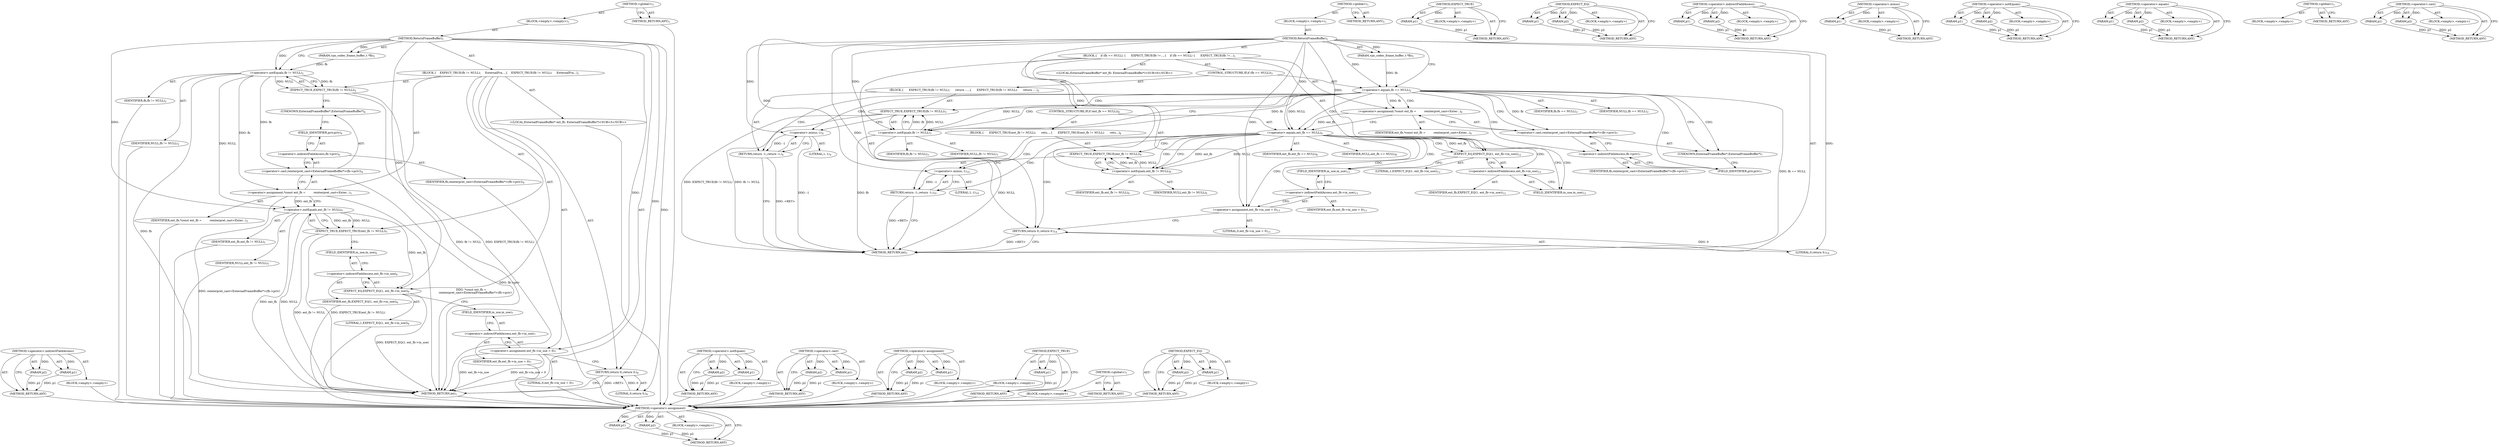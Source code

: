 digraph "&lt;operator&gt;.cast" {
vulnerable_79 [label=<(METHOD,&lt;operator&gt;.indirectFieldAccess)>];
vulnerable_80 [label=<(PARAM,p1)>];
vulnerable_81 [label=<(PARAM,p2)>];
vulnerable_82 [label=<(BLOCK,&lt;empty&gt;,&lt;empty&gt;)>];
vulnerable_83 [label=<(METHOD_RETURN,ANY)>];
vulnerable_6 [label=<(METHOD,&lt;global&gt;)<SUB>1</SUB>>];
vulnerable_7 [label=<(BLOCK,&lt;empty&gt;,&lt;empty&gt;)<SUB>1</SUB>>];
vulnerable_8 [label=<(METHOD,ReturnFrameBuffer)<SUB>1</SUB>>];
vulnerable_9 [label=<(PARAM,vpx_codec_frame_buffer_t *fb)<SUB>1</SUB>>];
vulnerable_10 [label=<(BLOCK,{
    EXPECT_TRUE(fb != NULL);
     ExternalFra...,{
    EXPECT_TRUE(fb != NULL);
     ExternalFra...)<SUB>1</SUB>>];
vulnerable_11 [label=<(EXPECT_TRUE,EXPECT_TRUE(fb != NULL))<SUB>2</SUB>>];
vulnerable_12 [label=<(&lt;operator&gt;.notEquals,fb != NULL)<SUB>2</SUB>>];
vulnerable_13 [label=<(IDENTIFIER,fb,fb != NULL)<SUB>2</SUB>>];
vulnerable_14 [label=<(IDENTIFIER,NULL,fb != NULL)<SUB>2</SUB>>];
vulnerable_15 [label="<(LOCAL,ExternalFrameBuffer* ext_fb: ExternalFrameBuffer*)<SUB>3</SUB>>"];
vulnerable_16 [label=<(&lt;operator&gt;.assignment,*const ext_fb =
         reinterpret_cast&lt;Exter...)<SUB>3</SUB>>];
vulnerable_17 [label=<(IDENTIFIER,ext_fb,*const ext_fb =
         reinterpret_cast&lt;Exter...)<SUB>3</SUB>>];
vulnerable_18 [label=<(&lt;operator&gt;.cast,reinterpret_cast&lt;ExternalFrameBuffer*&gt;(fb-&gt;priv))<SUB>4</SUB>>];
vulnerable_19 [label=<(UNKNOWN,ExternalFrameBuffer*,ExternalFrameBuffer*)<SUB>4</SUB>>];
vulnerable_20 [label=<(&lt;operator&gt;.indirectFieldAccess,fb-&gt;priv)<SUB>4</SUB>>];
vulnerable_21 [label=<(IDENTIFIER,fb,reinterpret_cast&lt;ExternalFrameBuffer*&gt;(fb-&gt;priv))<SUB>4</SUB>>];
vulnerable_22 [label=<(FIELD_IDENTIFIER,priv,priv)<SUB>4</SUB>>];
vulnerable_23 [label=<(EXPECT_TRUE,EXPECT_TRUE(ext_fb != NULL))<SUB>5</SUB>>];
vulnerable_24 [label=<(&lt;operator&gt;.notEquals,ext_fb != NULL)<SUB>5</SUB>>];
vulnerable_25 [label=<(IDENTIFIER,ext_fb,ext_fb != NULL)<SUB>5</SUB>>];
vulnerable_26 [label=<(IDENTIFIER,NULL,ext_fb != NULL)<SUB>5</SUB>>];
vulnerable_27 [label=<(EXPECT_EQ,EXPECT_EQ(1, ext_fb-&gt;in_use))<SUB>6</SUB>>];
vulnerable_28 [label=<(LITERAL,1,EXPECT_EQ(1, ext_fb-&gt;in_use))<SUB>6</SUB>>];
vulnerable_29 [label=<(&lt;operator&gt;.indirectFieldAccess,ext_fb-&gt;in_use)<SUB>6</SUB>>];
vulnerable_30 [label=<(IDENTIFIER,ext_fb,EXPECT_EQ(1, ext_fb-&gt;in_use))<SUB>6</SUB>>];
vulnerable_31 [label=<(FIELD_IDENTIFIER,in_use,in_use)<SUB>6</SUB>>];
vulnerable_32 [label=<(&lt;operator&gt;.assignment,ext_fb-&gt;in_use = 0)<SUB>7</SUB>>];
vulnerable_33 [label=<(&lt;operator&gt;.indirectFieldAccess,ext_fb-&gt;in_use)<SUB>7</SUB>>];
vulnerable_34 [label=<(IDENTIFIER,ext_fb,ext_fb-&gt;in_use = 0)<SUB>7</SUB>>];
vulnerable_35 [label=<(FIELD_IDENTIFIER,in_use,in_use)<SUB>7</SUB>>];
vulnerable_36 [label=<(LITERAL,0,ext_fb-&gt;in_use = 0)<SUB>7</SUB>>];
vulnerable_37 [label=<(RETURN,return 0;,return 0;)<SUB>8</SUB>>];
vulnerable_38 [label=<(LITERAL,0,return 0;)<SUB>8</SUB>>];
vulnerable_39 [label=<(METHOD_RETURN,int)<SUB>1</SUB>>];
vulnerable_41 [label=<(METHOD_RETURN,ANY)<SUB>1</SUB>>];
vulnerable_64 [label=<(METHOD,&lt;operator&gt;.notEquals)>];
vulnerable_65 [label=<(PARAM,p1)>];
vulnerable_66 [label=<(PARAM,p2)>];
vulnerable_67 [label=<(BLOCK,&lt;empty&gt;,&lt;empty&gt;)>];
vulnerable_68 [label=<(METHOD_RETURN,ANY)>];
vulnerable_74 [label=<(METHOD,&lt;operator&gt;.cast)>];
vulnerable_75 [label=<(PARAM,p1)>];
vulnerable_76 [label=<(PARAM,p2)>];
vulnerable_77 [label=<(BLOCK,&lt;empty&gt;,&lt;empty&gt;)>];
vulnerable_78 [label=<(METHOD_RETURN,ANY)>];
vulnerable_69 [label=<(METHOD,&lt;operator&gt;.assignment)>];
vulnerable_70 [label=<(PARAM,p1)>];
vulnerable_71 [label=<(PARAM,p2)>];
vulnerable_72 [label=<(BLOCK,&lt;empty&gt;,&lt;empty&gt;)>];
vulnerable_73 [label=<(METHOD_RETURN,ANY)>];
vulnerable_60 [label=<(METHOD,EXPECT_TRUE)>];
vulnerable_61 [label=<(PARAM,p1)>];
vulnerable_62 [label=<(BLOCK,&lt;empty&gt;,&lt;empty&gt;)>];
vulnerable_63 [label=<(METHOD_RETURN,ANY)>];
vulnerable_54 [label=<(METHOD,&lt;global&gt;)<SUB>1</SUB>>];
vulnerable_55 [label=<(BLOCK,&lt;empty&gt;,&lt;empty&gt;)>];
vulnerable_56 [label=<(METHOD_RETURN,ANY)>];
vulnerable_84 [label=<(METHOD,EXPECT_EQ)>];
vulnerable_85 [label=<(PARAM,p1)>];
vulnerable_86 [label=<(PARAM,p2)>];
vulnerable_87 [label=<(BLOCK,&lt;empty&gt;,&lt;empty&gt;)>];
vulnerable_88 [label=<(METHOD_RETURN,ANY)>];
fixed_94 [label=<(METHOD,&lt;operator&gt;.assignment)>];
fixed_95 [label=<(PARAM,p1)>];
fixed_96 [label=<(PARAM,p2)>];
fixed_97 [label=<(BLOCK,&lt;empty&gt;,&lt;empty&gt;)>];
fixed_98 [label=<(METHOD_RETURN,ANY)>];
fixed_6 [label=<(METHOD,&lt;global&gt;)<SUB>1</SUB>>];
fixed_7 [label=<(BLOCK,&lt;empty&gt;,&lt;empty&gt;)<SUB>1</SUB>>];
fixed_8 [label=<(METHOD,ReturnFrameBuffer)<SUB>1</SUB>>];
fixed_9 [label=<(PARAM,vpx_codec_frame_buffer_t *fb)<SUB>1</SUB>>];
fixed_10 [label=<(BLOCK,{
    if (fb == NULL) {
      EXPECT_TRUE(fb !=...,{
    if (fb == NULL) {
      EXPECT_TRUE(fb !=...)<SUB>1</SUB>>];
fixed_11 [label=<(CONTROL_STRUCTURE,IF,if (fb == NULL))<SUB>2</SUB>>];
fixed_12 [label=<(&lt;operator&gt;.equals,fb == NULL)<SUB>2</SUB>>];
fixed_13 [label=<(IDENTIFIER,fb,fb == NULL)<SUB>2</SUB>>];
fixed_14 [label=<(IDENTIFIER,NULL,fb == NULL)<SUB>2</SUB>>];
fixed_15 [label=<(BLOCK,{
      EXPECT_TRUE(fb != NULL);
      return -...,{
      EXPECT_TRUE(fb != NULL);
      return -...)<SUB>2</SUB>>];
fixed_16 [label=<(EXPECT_TRUE,EXPECT_TRUE(fb != NULL))<SUB>3</SUB>>];
fixed_17 [label=<(&lt;operator&gt;.notEquals,fb != NULL)<SUB>3</SUB>>];
fixed_18 [label=<(IDENTIFIER,fb,fb != NULL)<SUB>3</SUB>>];
fixed_19 [label=<(IDENTIFIER,NULL,fb != NULL)<SUB>3</SUB>>];
fixed_20 [label=<(RETURN,return -1;,return -1;)<SUB>4</SUB>>];
fixed_21 [label=<(&lt;operator&gt;.minus,-1)<SUB>4</SUB>>];
fixed_22 [label=<(LITERAL,1,-1)<SUB>4</SUB>>];
fixed_23 [label="<(LOCAL,ExternalFrameBuffer* ext_fb: ExternalFrameBuffer*)<SUB>6</SUB>>"];
fixed_24 [label=<(&lt;operator&gt;.assignment,*const ext_fb =
         reinterpret_cast&lt;Exter...)<SUB>6</SUB>>];
fixed_25 [label=<(IDENTIFIER,ext_fb,*const ext_fb =
         reinterpret_cast&lt;Exter...)<SUB>6</SUB>>];
fixed_26 [label=<(&lt;operator&gt;.cast,reinterpret_cast&lt;ExternalFrameBuffer*&gt;(fb-&gt;priv))<SUB>7</SUB>>];
fixed_27 [label=<(UNKNOWN,ExternalFrameBuffer*,ExternalFrameBuffer*)<SUB>7</SUB>>];
fixed_28 [label=<(&lt;operator&gt;.indirectFieldAccess,fb-&gt;priv)<SUB>7</SUB>>];
fixed_29 [label=<(IDENTIFIER,fb,reinterpret_cast&lt;ExternalFrameBuffer*&gt;(fb-&gt;priv))<SUB>7</SUB>>];
fixed_30 [label=<(FIELD_IDENTIFIER,priv,priv)<SUB>7</SUB>>];
fixed_31 [label=<(CONTROL_STRUCTURE,IF,if (ext_fb == NULL))<SUB>8</SUB>>];
fixed_32 [label=<(&lt;operator&gt;.equals,ext_fb == NULL)<SUB>8</SUB>>];
fixed_33 [label=<(IDENTIFIER,ext_fb,ext_fb == NULL)<SUB>8</SUB>>];
fixed_34 [label=<(IDENTIFIER,NULL,ext_fb == NULL)<SUB>8</SUB>>];
fixed_35 [label=<(BLOCK,{
      EXPECT_TRUE(ext_fb != NULL);
      retu...,{
      EXPECT_TRUE(ext_fb != NULL);
      retu...)<SUB>8</SUB>>];
fixed_36 [label=<(EXPECT_TRUE,EXPECT_TRUE(ext_fb != NULL))<SUB>9</SUB>>];
fixed_37 [label=<(&lt;operator&gt;.notEquals,ext_fb != NULL)<SUB>9</SUB>>];
fixed_38 [label=<(IDENTIFIER,ext_fb,ext_fb != NULL)<SUB>9</SUB>>];
fixed_39 [label=<(IDENTIFIER,NULL,ext_fb != NULL)<SUB>9</SUB>>];
fixed_40 [label=<(RETURN,return -1;,return -1;)<SUB>10</SUB>>];
fixed_41 [label=<(&lt;operator&gt;.minus,-1)<SUB>10</SUB>>];
fixed_42 [label=<(LITERAL,1,-1)<SUB>10</SUB>>];
fixed_43 [label=<(EXPECT_EQ,EXPECT_EQ(1, ext_fb-&gt;in_use))<SUB>12</SUB>>];
fixed_44 [label=<(LITERAL,1,EXPECT_EQ(1, ext_fb-&gt;in_use))<SUB>12</SUB>>];
fixed_45 [label=<(&lt;operator&gt;.indirectFieldAccess,ext_fb-&gt;in_use)<SUB>12</SUB>>];
fixed_46 [label=<(IDENTIFIER,ext_fb,EXPECT_EQ(1, ext_fb-&gt;in_use))<SUB>12</SUB>>];
fixed_47 [label=<(FIELD_IDENTIFIER,in_use,in_use)<SUB>12</SUB>>];
fixed_48 [label=<(&lt;operator&gt;.assignment,ext_fb-&gt;in_use = 0)<SUB>13</SUB>>];
fixed_49 [label=<(&lt;operator&gt;.indirectFieldAccess,ext_fb-&gt;in_use)<SUB>13</SUB>>];
fixed_50 [label=<(IDENTIFIER,ext_fb,ext_fb-&gt;in_use = 0)<SUB>13</SUB>>];
fixed_51 [label=<(FIELD_IDENTIFIER,in_use,in_use)<SUB>13</SUB>>];
fixed_52 [label=<(LITERAL,0,ext_fb-&gt;in_use = 0)<SUB>13</SUB>>];
fixed_53 [label=<(RETURN,return 0;,return 0;)<SUB>14</SUB>>];
fixed_54 [label=<(LITERAL,0,return 0;)<SUB>14</SUB>>];
fixed_55 [label=<(METHOD_RETURN,int)<SUB>1</SUB>>];
fixed_57 [label=<(METHOD_RETURN,ANY)<SUB>1</SUB>>];
fixed_81 [label=<(METHOD,EXPECT_TRUE)>];
fixed_82 [label=<(PARAM,p1)>];
fixed_83 [label=<(BLOCK,&lt;empty&gt;,&lt;empty&gt;)>];
fixed_84 [label=<(METHOD_RETURN,ANY)>];
fixed_109 [label=<(METHOD,EXPECT_EQ)>];
fixed_110 [label=<(PARAM,p1)>];
fixed_111 [label=<(PARAM,p2)>];
fixed_112 [label=<(BLOCK,&lt;empty&gt;,&lt;empty&gt;)>];
fixed_113 [label=<(METHOD_RETURN,ANY)>];
fixed_104 [label=<(METHOD,&lt;operator&gt;.indirectFieldAccess)>];
fixed_105 [label=<(PARAM,p1)>];
fixed_106 [label=<(PARAM,p2)>];
fixed_107 [label=<(BLOCK,&lt;empty&gt;,&lt;empty&gt;)>];
fixed_108 [label=<(METHOD_RETURN,ANY)>];
fixed_90 [label=<(METHOD,&lt;operator&gt;.minus)>];
fixed_91 [label=<(PARAM,p1)>];
fixed_92 [label=<(BLOCK,&lt;empty&gt;,&lt;empty&gt;)>];
fixed_93 [label=<(METHOD_RETURN,ANY)>];
fixed_85 [label=<(METHOD,&lt;operator&gt;.notEquals)>];
fixed_86 [label=<(PARAM,p1)>];
fixed_87 [label=<(PARAM,p2)>];
fixed_88 [label=<(BLOCK,&lt;empty&gt;,&lt;empty&gt;)>];
fixed_89 [label=<(METHOD_RETURN,ANY)>];
fixed_76 [label=<(METHOD,&lt;operator&gt;.equals)>];
fixed_77 [label=<(PARAM,p1)>];
fixed_78 [label=<(PARAM,p2)>];
fixed_79 [label=<(BLOCK,&lt;empty&gt;,&lt;empty&gt;)>];
fixed_80 [label=<(METHOD_RETURN,ANY)>];
fixed_70 [label=<(METHOD,&lt;global&gt;)<SUB>1</SUB>>];
fixed_71 [label=<(BLOCK,&lt;empty&gt;,&lt;empty&gt;)>];
fixed_72 [label=<(METHOD_RETURN,ANY)>];
fixed_99 [label=<(METHOD,&lt;operator&gt;.cast)>];
fixed_100 [label=<(PARAM,p1)>];
fixed_101 [label=<(PARAM,p2)>];
fixed_102 [label=<(BLOCK,&lt;empty&gt;,&lt;empty&gt;)>];
fixed_103 [label=<(METHOD_RETURN,ANY)>];
vulnerable_79 -> vulnerable_80  [key=0, label="AST: "];
vulnerable_79 -> vulnerable_80  [key=1, label="DDG: "];
vulnerable_79 -> vulnerable_82  [key=0, label="AST: "];
vulnerable_79 -> vulnerable_81  [key=0, label="AST: "];
vulnerable_79 -> vulnerable_81  [key=1, label="DDG: "];
vulnerable_79 -> vulnerable_83  [key=0, label="AST: "];
vulnerable_79 -> vulnerable_83  [key=1, label="CFG: "];
vulnerable_80 -> vulnerable_83  [key=0, label="DDG: p1"];
vulnerable_81 -> vulnerable_83  [key=0, label="DDG: p2"];
vulnerable_82 -> fixed_94  [key=0];
vulnerable_83 -> fixed_94  [key=0];
vulnerable_6 -> vulnerable_7  [key=0, label="AST: "];
vulnerable_6 -> vulnerable_41  [key=0, label="AST: "];
vulnerable_6 -> vulnerable_41  [key=1, label="CFG: "];
vulnerable_7 -> vulnerable_8  [key=0, label="AST: "];
vulnerable_8 -> vulnerable_9  [key=0, label="AST: "];
vulnerable_8 -> vulnerable_9  [key=1, label="DDG: "];
vulnerable_8 -> vulnerable_10  [key=0, label="AST: "];
vulnerable_8 -> vulnerable_39  [key=0, label="AST: "];
vulnerable_8 -> vulnerable_12  [key=0, label="CFG: "];
vulnerable_8 -> vulnerable_12  [key=1, label="DDG: "];
vulnerable_8 -> vulnerable_32  [key=0, label="DDG: "];
vulnerable_8 -> vulnerable_37  [key=0, label="DDG: "];
vulnerable_8 -> vulnerable_27  [key=0, label="DDG: "];
vulnerable_8 -> vulnerable_38  [key=0, label="DDG: "];
vulnerable_8 -> vulnerable_24  [key=0, label="DDG: "];
vulnerable_9 -> vulnerable_12  [key=0, label="DDG: fb"];
vulnerable_10 -> vulnerable_11  [key=0, label="AST: "];
vulnerable_10 -> vulnerable_15  [key=0, label="AST: "];
vulnerable_10 -> vulnerable_16  [key=0, label="AST: "];
vulnerable_10 -> vulnerable_23  [key=0, label="AST: "];
vulnerable_10 -> vulnerable_27  [key=0, label="AST: "];
vulnerable_10 -> vulnerable_32  [key=0, label="AST: "];
vulnerable_10 -> vulnerable_37  [key=0, label="AST: "];
vulnerable_11 -> vulnerable_12  [key=0, label="AST: "];
vulnerable_11 -> vulnerable_19  [key=0, label="CFG: "];
vulnerable_11 -> vulnerable_39  [key=0, label="DDG: fb != NULL"];
vulnerable_11 -> vulnerable_39  [key=1, label="DDG: EXPECT_TRUE(fb != NULL)"];
vulnerable_12 -> vulnerable_13  [key=0, label="AST: "];
vulnerable_12 -> vulnerable_14  [key=0, label="AST: "];
vulnerable_12 -> vulnerable_11  [key=0, label="CFG: "];
vulnerable_12 -> vulnerable_11  [key=1, label="DDG: fb"];
vulnerable_12 -> vulnerable_11  [key=2, label="DDG: NULL"];
vulnerable_12 -> vulnerable_39  [key=0, label="DDG: fb"];
vulnerable_12 -> vulnerable_16  [key=0, label="DDG: fb"];
vulnerable_12 -> vulnerable_18  [key=0, label="DDG: fb"];
vulnerable_12 -> vulnerable_24  [key=0, label="DDG: NULL"];
vulnerable_13 -> fixed_94  [key=0];
vulnerable_14 -> fixed_94  [key=0];
vulnerable_15 -> fixed_94  [key=0];
vulnerable_16 -> vulnerable_17  [key=0, label="AST: "];
vulnerable_16 -> vulnerable_18  [key=0, label="AST: "];
vulnerable_16 -> vulnerable_24  [key=0, label="CFG: "];
vulnerable_16 -> vulnerable_24  [key=1, label="DDG: ext_fb"];
vulnerable_16 -> vulnerable_39  [key=0, label="DDG: reinterpret_cast&lt;ExternalFrameBuffer*&gt;(fb-&gt;priv)"];
vulnerable_16 -> vulnerable_39  [key=1, label="DDG: *const ext_fb =
         reinterpret_cast&lt;ExternalFrameBuffer*&gt;(fb-&gt;priv)"];
vulnerable_17 -> fixed_94  [key=0];
vulnerable_18 -> vulnerable_19  [key=0, label="AST: "];
vulnerable_18 -> vulnerable_20  [key=0, label="AST: "];
vulnerable_18 -> vulnerable_16  [key=0, label="CFG: "];
vulnerable_18 -> vulnerable_39  [key=0, label="DDG: fb-&gt;priv"];
vulnerable_19 -> vulnerable_22  [key=0, label="CFG: "];
vulnerable_20 -> vulnerable_21  [key=0, label="AST: "];
vulnerable_20 -> vulnerable_22  [key=0, label="AST: "];
vulnerable_20 -> vulnerable_18  [key=0, label="CFG: "];
vulnerable_21 -> fixed_94  [key=0];
vulnerable_22 -> vulnerable_20  [key=0, label="CFG: "];
vulnerable_23 -> vulnerable_24  [key=0, label="AST: "];
vulnerable_23 -> vulnerable_31  [key=0, label="CFG: "];
vulnerable_23 -> vulnerable_39  [key=0, label="DDG: ext_fb != NULL"];
vulnerable_23 -> vulnerable_39  [key=1, label="DDG: EXPECT_TRUE(ext_fb != NULL)"];
vulnerable_24 -> vulnerable_25  [key=0, label="AST: "];
vulnerable_24 -> vulnerable_26  [key=0, label="AST: "];
vulnerable_24 -> vulnerable_23  [key=0, label="CFG: "];
vulnerable_24 -> vulnerable_23  [key=1, label="DDG: ext_fb"];
vulnerable_24 -> vulnerable_23  [key=2, label="DDG: NULL"];
vulnerable_24 -> vulnerable_39  [key=0, label="DDG: ext_fb"];
vulnerable_24 -> vulnerable_39  [key=1, label="DDG: NULL"];
vulnerable_24 -> vulnerable_27  [key=0, label="DDG: ext_fb"];
vulnerable_25 -> fixed_94  [key=0];
vulnerable_26 -> fixed_94  [key=0];
vulnerable_27 -> vulnerable_28  [key=0, label="AST: "];
vulnerable_27 -> vulnerable_29  [key=0, label="AST: "];
vulnerable_27 -> vulnerable_35  [key=0, label="CFG: "];
vulnerable_27 -> vulnerable_39  [key=0, label="DDG: EXPECT_EQ(1, ext_fb-&gt;in_use)"];
vulnerable_28 -> fixed_94  [key=0];
vulnerable_29 -> vulnerable_30  [key=0, label="AST: "];
vulnerable_29 -> vulnerable_31  [key=0, label="AST: "];
vulnerable_29 -> vulnerable_27  [key=0, label="CFG: "];
vulnerable_30 -> fixed_94  [key=0];
vulnerable_31 -> vulnerable_29  [key=0, label="CFG: "];
vulnerable_32 -> vulnerable_33  [key=0, label="AST: "];
vulnerable_32 -> vulnerable_36  [key=0, label="AST: "];
vulnerable_32 -> vulnerable_37  [key=0, label="CFG: "];
vulnerable_32 -> vulnerable_39  [key=0, label="DDG: ext_fb-&gt;in_use"];
vulnerable_32 -> vulnerable_39  [key=1, label="DDG: ext_fb-&gt;in_use = 0"];
vulnerable_33 -> vulnerable_34  [key=0, label="AST: "];
vulnerable_33 -> vulnerable_35  [key=0, label="AST: "];
vulnerable_33 -> vulnerable_32  [key=0, label="CFG: "];
vulnerable_34 -> fixed_94  [key=0];
vulnerable_35 -> vulnerable_33  [key=0, label="CFG: "];
vulnerable_36 -> fixed_94  [key=0];
vulnerable_37 -> vulnerable_38  [key=0, label="AST: "];
vulnerable_37 -> vulnerable_39  [key=0, label="CFG: "];
vulnerable_37 -> vulnerable_39  [key=1, label="DDG: &lt;RET&gt;"];
vulnerable_38 -> vulnerable_37  [key=0, label="DDG: 0"];
vulnerable_39 -> fixed_94  [key=0];
vulnerable_41 -> fixed_94  [key=0];
vulnerable_64 -> vulnerable_65  [key=0, label="AST: "];
vulnerable_64 -> vulnerable_65  [key=1, label="DDG: "];
vulnerable_64 -> vulnerable_67  [key=0, label="AST: "];
vulnerable_64 -> vulnerable_66  [key=0, label="AST: "];
vulnerable_64 -> vulnerable_66  [key=1, label="DDG: "];
vulnerable_64 -> vulnerable_68  [key=0, label="AST: "];
vulnerable_64 -> vulnerable_68  [key=1, label="CFG: "];
vulnerable_65 -> vulnerable_68  [key=0, label="DDG: p1"];
vulnerable_66 -> vulnerable_68  [key=0, label="DDG: p2"];
vulnerable_67 -> fixed_94  [key=0];
vulnerable_68 -> fixed_94  [key=0];
vulnerable_74 -> vulnerable_75  [key=0, label="AST: "];
vulnerable_74 -> vulnerable_75  [key=1, label="DDG: "];
vulnerable_74 -> vulnerable_77  [key=0, label="AST: "];
vulnerable_74 -> vulnerable_76  [key=0, label="AST: "];
vulnerable_74 -> vulnerable_76  [key=1, label="DDG: "];
vulnerable_74 -> vulnerable_78  [key=0, label="AST: "];
vulnerable_74 -> vulnerable_78  [key=1, label="CFG: "];
vulnerable_75 -> vulnerable_78  [key=0, label="DDG: p1"];
vulnerable_76 -> vulnerable_78  [key=0, label="DDG: p2"];
vulnerable_77 -> fixed_94  [key=0];
vulnerable_78 -> fixed_94  [key=0];
vulnerable_69 -> vulnerable_70  [key=0, label="AST: "];
vulnerable_69 -> vulnerable_70  [key=1, label="DDG: "];
vulnerable_69 -> vulnerable_72  [key=0, label="AST: "];
vulnerable_69 -> vulnerable_71  [key=0, label="AST: "];
vulnerable_69 -> vulnerable_71  [key=1, label="DDG: "];
vulnerable_69 -> vulnerable_73  [key=0, label="AST: "];
vulnerable_69 -> vulnerable_73  [key=1, label="CFG: "];
vulnerable_70 -> vulnerable_73  [key=0, label="DDG: p1"];
vulnerable_71 -> vulnerable_73  [key=0, label="DDG: p2"];
vulnerable_72 -> fixed_94  [key=0];
vulnerable_73 -> fixed_94  [key=0];
vulnerable_60 -> vulnerable_61  [key=0, label="AST: "];
vulnerable_60 -> vulnerable_61  [key=1, label="DDG: "];
vulnerable_60 -> vulnerable_62  [key=0, label="AST: "];
vulnerable_60 -> vulnerable_63  [key=0, label="AST: "];
vulnerable_60 -> vulnerable_63  [key=1, label="CFG: "];
vulnerable_61 -> vulnerable_63  [key=0, label="DDG: p1"];
vulnerable_62 -> fixed_94  [key=0];
vulnerable_63 -> fixed_94  [key=0];
vulnerable_54 -> vulnerable_55  [key=0, label="AST: "];
vulnerable_54 -> vulnerable_56  [key=0, label="AST: "];
vulnerable_54 -> vulnerable_56  [key=1, label="CFG: "];
vulnerable_55 -> fixed_94  [key=0];
vulnerable_56 -> fixed_94  [key=0];
vulnerable_84 -> vulnerable_85  [key=0, label="AST: "];
vulnerable_84 -> vulnerable_85  [key=1, label="DDG: "];
vulnerable_84 -> vulnerable_87  [key=0, label="AST: "];
vulnerable_84 -> vulnerable_86  [key=0, label="AST: "];
vulnerable_84 -> vulnerable_86  [key=1, label="DDG: "];
vulnerable_84 -> vulnerable_88  [key=0, label="AST: "];
vulnerable_84 -> vulnerable_88  [key=1, label="CFG: "];
vulnerable_85 -> vulnerable_88  [key=0, label="DDG: p1"];
vulnerable_86 -> vulnerable_88  [key=0, label="DDG: p2"];
vulnerable_87 -> fixed_94  [key=0];
vulnerable_88 -> fixed_94  [key=0];
fixed_94 -> fixed_95  [key=0, label="AST: "];
fixed_94 -> fixed_95  [key=1, label="DDG: "];
fixed_94 -> fixed_97  [key=0, label="AST: "];
fixed_94 -> fixed_96  [key=0, label="AST: "];
fixed_94 -> fixed_96  [key=1, label="DDG: "];
fixed_94 -> fixed_98  [key=0, label="AST: "];
fixed_94 -> fixed_98  [key=1, label="CFG: "];
fixed_95 -> fixed_98  [key=0, label="DDG: p1"];
fixed_96 -> fixed_98  [key=0, label="DDG: p2"];
fixed_6 -> fixed_7  [key=0, label="AST: "];
fixed_6 -> fixed_57  [key=0, label="AST: "];
fixed_6 -> fixed_57  [key=1, label="CFG: "];
fixed_7 -> fixed_8  [key=0, label="AST: "];
fixed_8 -> fixed_9  [key=0, label="AST: "];
fixed_8 -> fixed_9  [key=1, label="DDG: "];
fixed_8 -> fixed_10  [key=0, label="AST: "];
fixed_8 -> fixed_55  [key=0, label="AST: "];
fixed_8 -> fixed_12  [key=0, label="CFG: "];
fixed_8 -> fixed_12  [key=1, label="DDG: "];
fixed_8 -> fixed_48  [key=0, label="DDG: "];
fixed_8 -> fixed_53  [key=0, label="DDG: "];
fixed_8 -> fixed_43  [key=0, label="DDG: "];
fixed_8 -> fixed_54  [key=0, label="DDG: "];
fixed_8 -> fixed_32  [key=0, label="DDG: "];
fixed_8 -> fixed_17  [key=0, label="DDG: "];
fixed_8 -> fixed_21  [key=0, label="DDG: "];
fixed_8 -> fixed_37  [key=0, label="DDG: "];
fixed_8 -> fixed_41  [key=0, label="DDG: "];
fixed_9 -> fixed_12  [key=0, label="DDG: fb"];
fixed_10 -> fixed_11  [key=0, label="AST: "];
fixed_10 -> fixed_23  [key=0, label="AST: "];
fixed_10 -> fixed_24  [key=0, label="AST: "];
fixed_10 -> fixed_31  [key=0, label="AST: "];
fixed_10 -> fixed_43  [key=0, label="AST: "];
fixed_10 -> fixed_48  [key=0, label="AST: "];
fixed_10 -> fixed_53  [key=0, label="AST: "];
fixed_11 -> fixed_12  [key=0, label="AST: "];
fixed_11 -> fixed_15  [key=0, label="AST: "];
fixed_12 -> fixed_13  [key=0, label="AST: "];
fixed_12 -> fixed_14  [key=0, label="AST: "];
fixed_12 -> fixed_17  [key=0, label="CFG: "];
fixed_12 -> fixed_17  [key=1, label="DDG: fb"];
fixed_12 -> fixed_17  [key=2, label="DDG: NULL"];
fixed_12 -> fixed_17  [key=3, label="CDG: "];
fixed_12 -> fixed_27  [key=0, label="CFG: "];
fixed_12 -> fixed_27  [key=1, label="CDG: "];
fixed_12 -> fixed_55  [key=0, label="DDG: fb == NULL"];
fixed_12 -> fixed_24  [key=0, label="DDG: fb"];
fixed_12 -> fixed_24  [key=1, label="CDG: "];
fixed_12 -> fixed_26  [key=0, label="DDG: fb"];
fixed_12 -> fixed_26  [key=1, label="CDG: "];
fixed_12 -> fixed_32  [key=0, label="DDG: NULL"];
fixed_12 -> fixed_32  [key=1, label="CDG: "];
fixed_12 -> fixed_16  [key=0, label="CDG: "];
fixed_12 -> fixed_30  [key=0, label="CDG: "];
fixed_12 -> fixed_21  [key=0, label="CDG: "];
fixed_12 -> fixed_28  [key=0, label="CDG: "];
fixed_12 -> fixed_20  [key=0, label="CDG: "];
fixed_15 -> fixed_16  [key=0, label="AST: "];
fixed_15 -> fixed_20  [key=0, label="AST: "];
fixed_16 -> fixed_17  [key=0, label="AST: "];
fixed_16 -> fixed_21  [key=0, label="CFG: "];
fixed_16 -> fixed_55  [key=0, label="DDG: fb != NULL"];
fixed_16 -> fixed_55  [key=1, label="DDG: EXPECT_TRUE(fb != NULL)"];
fixed_17 -> fixed_18  [key=0, label="AST: "];
fixed_17 -> fixed_19  [key=0, label="AST: "];
fixed_17 -> fixed_16  [key=0, label="CFG: "];
fixed_17 -> fixed_16  [key=1, label="DDG: fb"];
fixed_17 -> fixed_16  [key=2, label="DDG: NULL"];
fixed_17 -> fixed_55  [key=0, label="DDG: fb"];
fixed_17 -> fixed_55  [key=1, label="DDG: NULL"];
fixed_20 -> fixed_21  [key=0, label="AST: "];
fixed_20 -> fixed_55  [key=0, label="CFG: "];
fixed_20 -> fixed_55  [key=1, label="DDG: &lt;RET&gt;"];
fixed_21 -> fixed_22  [key=0, label="AST: "];
fixed_21 -> fixed_20  [key=0, label="CFG: "];
fixed_21 -> fixed_20  [key=1, label="DDG: -1"];
fixed_21 -> fixed_55  [key=0, label="DDG: -1"];
fixed_24 -> fixed_25  [key=0, label="AST: "];
fixed_24 -> fixed_26  [key=0, label="AST: "];
fixed_24 -> fixed_32  [key=0, label="CFG: "];
fixed_24 -> fixed_32  [key=1, label="DDG: ext_fb"];
fixed_26 -> fixed_27  [key=0, label="AST: "];
fixed_26 -> fixed_28  [key=0, label="AST: "];
fixed_26 -> fixed_24  [key=0, label="CFG: "];
fixed_27 -> fixed_30  [key=0, label="CFG: "];
fixed_28 -> fixed_29  [key=0, label="AST: "];
fixed_28 -> fixed_30  [key=0, label="AST: "];
fixed_28 -> fixed_26  [key=0, label="CFG: "];
fixed_30 -> fixed_28  [key=0, label="CFG: "];
fixed_31 -> fixed_32  [key=0, label="AST: "];
fixed_31 -> fixed_35  [key=0, label="AST: "];
fixed_32 -> fixed_33  [key=0, label="AST: "];
fixed_32 -> fixed_34  [key=0, label="AST: "];
fixed_32 -> fixed_37  [key=0, label="CFG: "];
fixed_32 -> fixed_37  [key=1, label="DDG: ext_fb"];
fixed_32 -> fixed_37  [key=2, label="DDG: NULL"];
fixed_32 -> fixed_37  [key=3, label="CDG: "];
fixed_32 -> fixed_47  [key=0, label="CFG: "];
fixed_32 -> fixed_47  [key=1, label="CDG: "];
fixed_32 -> fixed_43  [key=0, label="DDG: ext_fb"];
fixed_32 -> fixed_43  [key=1, label="CDG: "];
fixed_32 -> fixed_48  [key=0, label="CDG: "];
fixed_32 -> fixed_49  [key=0, label="CDG: "];
fixed_32 -> fixed_51  [key=0, label="CDG: "];
fixed_32 -> fixed_36  [key=0, label="CDG: "];
fixed_32 -> fixed_53  [key=0, label="CDG: "];
fixed_32 -> fixed_41  [key=0, label="CDG: "];
fixed_32 -> fixed_45  [key=0, label="CDG: "];
fixed_32 -> fixed_40  [key=0, label="CDG: "];
fixed_35 -> fixed_36  [key=0, label="AST: "];
fixed_35 -> fixed_40  [key=0, label="AST: "];
fixed_36 -> fixed_37  [key=0, label="AST: "];
fixed_36 -> fixed_41  [key=0, label="CFG: "];
fixed_37 -> fixed_38  [key=0, label="AST: "];
fixed_37 -> fixed_39  [key=0, label="AST: "];
fixed_37 -> fixed_36  [key=0, label="CFG: "];
fixed_37 -> fixed_36  [key=1, label="DDG: ext_fb"];
fixed_37 -> fixed_36  [key=2, label="DDG: NULL"];
fixed_40 -> fixed_41  [key=0, label="AST: "];
fixed_40 -> fixed_55  [key=0, label="CFG: "];
fixed_40 -> fixed_55  [key=1, label="DDG: &lt;RET&gt;"];
fixed_41 -> fixed_42  [key=0, label="AST: "];
fixed_41 -> fixed_40  [key=0, label="CFG: "];
fixed_41 -> fixed_40  [key=1, label="DDG: -1"];
fixed_43 -> fixed_44  [key=0, label="AST: "];
fixed_43 -> fixed_45  [key=0, label="AST: "];
fixed_43 -> fixed_51  [key=0, label="CFG: "];
fixed_45 -> fixed_46  [key=0, label="AST: "];
fixed_45 -> fixed_47  [key=0, label="AST: "];
fixed_45 -> fixed_43  [key=0, label="CFG: "];
fixed_47 -> fixed_45  [key=0, label="CFG: "];
fixed_48 -> fixed_49  [key=0, label="AST: "];
fixed_48 -> fixed_52  [key=0, label="AST: "];
fixed_48 -> fixed_53  [key=0, label="CFG: "];
fixed_49 -> fixed_50  [key=0, label="AST: "];
fixed_49 -> fixed_51  [key=0, label="AST: "];
fixed_49 -> fixed_48  [key=0, label="CFG: "];
fixed_51 -> fixed_49  [key=0, label="CFG: "];
fixed_53 -> fixed_54  [key=0, label="AST: "];
fixed_53 -> fixed_55  [key=0, label="CFG: "];
fixed_53 -> fixed_55  [key=1, label="DDG: &lt;RET&gt;"];
fixed_54 -> fixed_53  [key=0, label="DDG: 0"];
fixed_81 -> fixed_82  [key=0, label="AST: "];
fixed_81 -> fixed_82  [key=1, label="DDG: "];
fixed_81 -> fixed_83  [key=0, label="AST: "];
fixed_81 -> fixed_84  [key=0, label="AST: "];
fixed_81 -> fixed_84  [key=1, label="CFG: "];
fixed_82 -> fixed_84  [key=0, label="DDG: p1"];
fixed_109 -> fixed_110  [key=0, label="AST: "];
fixed_109 -> fixed_110  [key=1, label="DDG: "];
fixed_109 -> fixed_112  [key=0, label="AST: "];
fixed_109 -> fixed_111  [key=0, label="AST: "];
fixed_109 -> fixed_111  [key=1, label="DDG: "];
fixed_109 -> fixed_113  [key=0, label="AST: "];
fixed_109 -> fixed_113  [key=1, label="CFG: "];
fixed_110 -> fixed_113  [key=0, label="DDG: p1"];
fixed_111 -> fixed_113  [key=0, label="DDG: p2"];
fixed_104 -> fixed_105  [key=0, label="AST: "];
fixed_104 -> fixed_105  [key=1, label="DDG: "];
fixed_104 -> fixed_107  [key=0, label="AST: "];
fixed_104 -> fixed_106  [key=0, label="AST: "];
fixed_104 -> fixed_106  [key=1, label="DDG: "];
fixed_104 -> fixed_108  [key=0, label="AST: "];
fixed_104 -> fixed_108  [key=1, label="CFG: "];
fixed_105 -> fixed_108  [key=0, label="DDG: p1"];
fixed_106 -> fixed_108  [key=0, label="DDG: p2"];
fixed_90 -> fixed_91  [key=0, label="AST: "];
fixed_90 -> fixed_91  [key=1, label="DDG: "];
fixed_90 -> fixed_92  [key=0, label="AST: "];
fixed_90 -> fixed_93  [key=0, label="AST: "];
fixed_90 -> fixed_93  [key=1, label="CFG: "];
fixed_91 -> fixed_93  [key=0, label="DDG: p1"];
fixed_85 -> fixed_86  [key=0, label="AST: "];
fixed_85 -> fixed_86  [key=1, label="DDG: "];
fixed_85 -> fixed_88  [key=0, label="AST: "];
fixed_85 -> fixed_87  [key=0, label="AST: "];
fixed_85 -> fixed_87  [key=1, label="DDG: "];
fixed_85 -> fixed_89  [key=0, label="AST: "];
fixed_85 -> fixed_89  [key=1, label="CFG: "];
fixed_86 -> fixed_89  [key=0, label="DDG: p1"];
fixed_87 -> fixed_89  [key=0, label="DDG: p2"];
fixed_76 -> fixed_77  [key=0, label="AST: "];
fixed_76 -> fixed_77  [key=1, label="DDG: "];
fixed_76 -> fixed_79  [key=0, label="AST: "];
fixed_76 -> fixed_78  [key=0, label="AST: "];
fixed_76 -> fixed_78  [key=1, label="DDG: "];
fixed_76 -> fixed_80  [key=0, label="AST: "];
fixed_76 -> fixed_80  [key=1, label="CFG: "];
fixed_77 -> fixed_80  [key=0, label="DDG: p1"];
fixed_78 -> fixed_80  [key=0, label="DDG: p2"];
fixed_70 -> fixed_71  [key=0, label="AST: "];
fixed_70 -> fixed_72  [key=0, label="AST: "];
fixed_70 -> fixed_72  [key=1, label="CFG: "];
fixed_99 -> fixed_100  [key=0, label="AST: "];
fixed_99 -> fixed_100  [key=1, label="DDG: "];
fixed_99 -> fixed_102  [key=0, label="AST: "];
fixed_99 -> fixed_101  [key=0, label="AST: "];
fixed_99 -> fixed_101  [key=1, label="DDG: "];
fixed_99 -> fixed_103  [key=0, label="AST: "];
fixed_99 -> fixed_103  [key=1, label="CFG: "];
fixed_100 -> fixed_103  [key=0, label="DDG: p1"];
fixed_101 -> fixed_103  [key=0, label="DDG: p2"];
}
